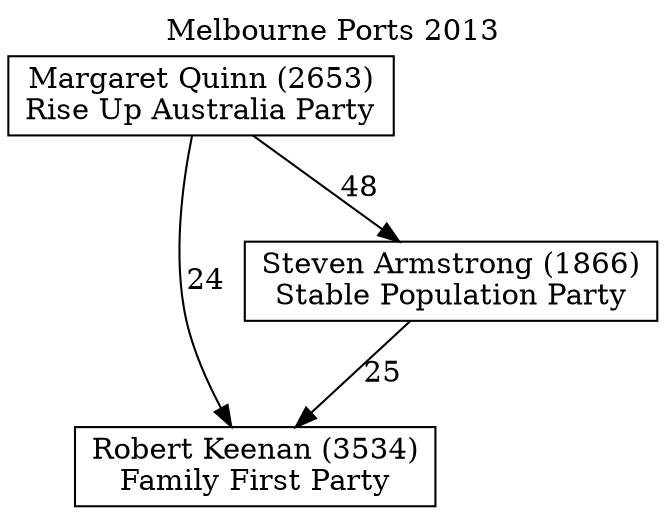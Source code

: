 // House preference flow
digraph "Robert Keenan (3534)_Melbourne Ports_2013" {
	graph [label="Melbourne Ports 2013" labelloc=t mclimit=10]
	node [shape=box]
	"Robert Keenan (3534)" [label="Robert Keenan (3534)
Family First Party"]
	"Steven Armstrong (1866)" [label="Steven Armstrong (1866)
Stable Population Party"]
	"Margaret Quinn (2653)" [label="Margaret Quinn (2653)
Rise Up Australia Party"]
	"Steven Armstrong (1866)" -> "Robert Keenan (3534)" [label=25]
	"Margaret Quinn (2653)" -> "Steven Armstrong (1866)" [label=48]
	"Margaret Quinn (2653)" -> "Robert Keenan (3534)" [label=24]
}
